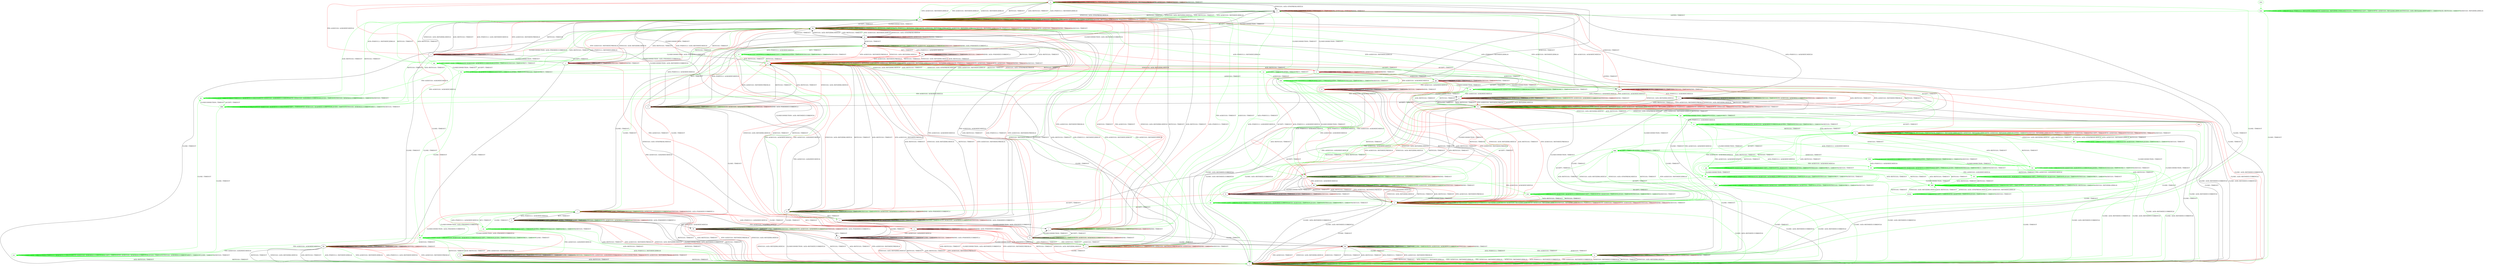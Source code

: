 digraph "" {
	graph ["Incoming time"=1.017348289489746,
		"Outgoing time"=1.2564599514007568,
		Output="{'States': 67, 'Transitions': 925, 'Filename': '../results/tcp_k_pairs/TCP_Windows8_Server-TCP_Linux_Server--1.dot'}",
		Reference="{'States': 39, 'Transitions': 495, 'Filename': '../subjects/tcp/TCP_Windows8_Server.dot'}",
		Solver=yices,
		Updated="{'States': 58, 'Transitions': 685, 'Filename': '../subjects/tcp/TCP_Linux_Server.dot'}",
		"f-measure"=0.4959349593495935,
		precision=0.41496598639455784,
		recall=0.6161616161616161
	];
	a -> a	[key=0,
		label="CLOSECONNECTION / TIMEOUT"];
	a -> a	[key=1,
		label="LISTEN / TIMEOUT"];
	a -> a	[key=2,
		label="RCV / TIMEOUT"];
	a -> a	[key=3,
		color=red,
		label="ACK+PSH(V,V,1) / TIMEOUT"];
	a -> a	[key=4,
		color=red,
		label="SYN+ACK(V,V,0) / RST(NEXT,FRESH,0)"];
	a -> a	[key=5,
		color=red,
		label="FIN+ACK(V,V,0) / TIMEOUT"];
	a -> a	[key=6,
		color=red,
		label="SEND / TIMEOUT"];
	a -> a	[key=7,
		color=red,
		label="ACK(V,V,0) / TIMEOUT"];
	a -> b	[key=0,
		label="SYN(V,V,0) / ACK+SYN(FRESH,NEXT,0)"];
	a -> g	[key=0,
		label="RST(V,V,0) / TIMEOUT"];
	a -> g	[key=1,
		label="ACK+RST(V,V,0) / TIMEOUT"];
	a -> g	[key=2,
		color=green,
		label="ACK+PSH(V,V,1) / RST(NEXT,ZERO,0)"];
	a -> g	[key=3,
		color=green,
		label="SYN+ACK(V,V,0) / RST(NEXT,ZERO,0)"];
	a -> g	[key=4,
		color=green,
		label="FIN+ACK(V,V,0) / RST(NEXT,ZERO,0)"];
	a -> g	[key=5,
		color=green,
		label="ACK(V,V,0) / RST(NEXT,ZERO,0)"];
	a -> l	[key=0,
		label="ACCEPT / TIMEOUT"];
	a -> q	[key=0,
		color=green,
		label="CLOSE / TIMEOUT"];
	a -> ll	[key=0,
		color=red,
		label="CLOSE / TIMEOUT"];
	b -> b	[key=0,
		label="CLOSECONNECTION / TIMEOUT"];
	b -> b	[key=1,
		label="LISTEN / TIMEOUT"];
	b -> b	[key=2,
		label="RCV / TIMEOUT"];
	b -> b	[key=3,
		color=red,
		label="SYN+ACK(V,V,0) / TIMEOUT"];
	b -> b	[key=4,
		color=red,
		label="SEND / TIMEOUT"];
	b -> g	[key=0,
		label="RST(V,V,0) / TIMEOUT"];
	b -> g	[key=1,
		label="SYN(V,V,0) / ACK+RST(ZERO,NEXT,0)"];
	b -> g	[key=2,
		label="ACK+RST(V,V,0) / TIMEOUT"];
	b -> g	[key=3,
		color=green,
		label="SYN+ACK(V,V,0) / RST(NEXT,ZERO,0)"];
	b -> o	[key=0,
		label="ACK+PSH(V,V,1) / ACK(NEXT,NEXT,0)"];
	b -> p	[key=0,
		label="FIN+ACK(V,V,0) / ACK(NEXT,NEXT,0)"];
	b -> q	[key=0,
		label="CLOSE / TIMEOUT"];
	b -> ee	[key=0,
		color=red,
		label="ACK(V,V,0) / TIMEOUT"];
	b -> jj	[key=0,
		label="ACCEPT / TIMEOUT"];
	nn	[color=green];
	b -> nn	[key=0,
		color=green,
		label="ACK(V,V,0) / TIMEOUT"];
	c -> a	[key=0,
		color=red,
		label="FIN+ACK(V,V,0) / ACK(NEXT,NEXT,0)"];
	c -> c	[key=0,
		label="CLOSECONNECTION / TIMEOUT"];
	c -> c	[key=1,
		label="LISTEN / TIMEOUT"];
	c -> c	[key=2,
		label="RCV / TIMEOUT"];
	c -> c	[key=3,
		label="ACK(V,V,0) / TIMEOUT"];
	c -> c	[key=4,
		color=red,
		label="SEND / TIMEOUT"];
	c -> g	[key=0,
		label="RST(V,V,0) / TIMEOUT"];
	c -> g	[key=1,
		label="SYN(V,V,0) / ACK+RST(ZERO,NEXT,0)"];
	c -> g	[key=2,
		label="ACK+RST(V,V,0) / TIMEOUT"];
	c -> g	[key=3,
		color=red,
		label="ACK+PSH(V,V,1) / ACK+RST(NEXT,NEXT,0)"];
	c -> g	[key=4,
		color=red,
		label="SYN+ACK(V,V,0) / RST(NEXT,FRESH,0)"];
	c -> j	[key=0,
		label="ACCEPT / TIMEOUT"];
	c -> hh	[key=0,
		label="CLOSE / TIMEOUT"];
	d -> d	[key=0,
		label="ACK+PSH(V,V,1) / TIMEOUT"];
	d -> d	[key=1,
		label="ACCEPT / TIMEOUT"];
	d -> d	[key=2,
		label="FIN+ACK(V,V,0) / TIMEOUT"];
	d -> d	[key=3,
		label="LISTEN / TIMEOUT"];
	d -> d	[key=4,
		label="RCV / TIMEOUT"];
	d -> d	[key=5,
		label="ACK(V,V,0) / TIMEOUT"];
	d -> d	[key=6,
		color=red,
		label="SEND / TIMEOUT"];
	d -> p	[key=0,
		label="CLOSECONNECTION / TIMEOUT"];
	d -> v	[key=0,
		label="CLOSE / ACK+RST(NEXT,CURRENT,0)"];
	d -> x	[key=0,
		label="RST(V,V,0) / TIMEOUT"];
	d -> x	[key=1,
		label="ACK+RST(V,V,0) / TIMEOUT"];
	d -> x	[key=2,
		color=red,
		label="SYN+ACK(V,V,0) / RST(NEXT,FRESH,0)"];
	d -> x	[key=3,
		color=red,
		label="SYN(V,V,0) / ACK+RST(ZERO,NEXT,0)"];
	e -> e	[key=0,
		label="CLOSECONNECTION / TIMEOUT"];
	e -> e	[key=1,
		label="RST(V,V,0) / TIMEOUT"];
	e -> e	[key=2,
		label="RCV / TIMEOUT"];
	e -> e	[key=3,
		label="ACK+RST(V,V,0) / TIMEOUT"];
	e -> e	[key=4,
		color=green,
		label="ACK+PSH(V,V,1) / RST(ZERO,ZERO,0)"];
	e -> e	[key=5,
		color=green,
		label="SYN+ACK(V,V,0) / RST(ZERO,ZERO,0)"];
	e -> e	[key=6,
		color=green,
		label="FIN+ACK(V,V,0) / RST(ZERO,ZERO,0)"];
	e -> e	[key=7,
		color=green,
		label="LISTEN / TIMEOUT"];
	e -> e	[key=8,
		color=green,
		label="ACK(V,V,0) / RST(ZERO,ZERO,0)"];
	e -> e	[key=9,
		color=red,
		label="ACK+PSH(V,V,1) / TIMEOUT"];
	e -> e	[key=10,
		color=red,
		label="SYN+ACK(V,V,0) / TIMEOUT"];
	e -> e	[key=11,
		color=red,
		label="ACCEPT / TIMEOUT"];
	e -> e	[key=12,
		color=red,
		label="FIN+ACK(V,V,0) / TIMEOUT"];
	e -> e	[key=13,
		color=red,
		label="SYN(V,V,0) / TIMEOUT"];
	e -> e	[key=14,
		color=red,
		label="SEND / TIMEOUT"];
	e -> e	[key=15,
		color=red,
		label="ACK(V,V,0) / TIMEOUT"];
	e -> g	[key=0,
		color=red,
		label="LISTEN / TIMEOUT"];
	e -> v	[key=0,
		label="CLOSE / TIMEOUT"];
	e -> x	[key=0,
		color=green,
		label="ACCEPT / TIMEOUT"];
	fff	[color=green];
	e -> fff	[key=0,
		color=green,
		label="SYN(V,V,0) / ACK+SYN(FRESH,NEXT,0)"];
	f -> f	[key=0,
		label="ACK+PSH(V,V,1) / ACK(NEXT,NEXT,0)"];
	f -> f	[key=1,
		label="ACCEPT / TIMEOUT"];
	f -> f	[key=2,
		label="LISTEN / TIMEOUT"];
	f -> f	[key=3,
		label="CLOSE / TIMEOUT"];
	f -> f	[key=4,
		label="ACK(V,V,0) / TIMEOUT"];
	f -> f	[key=5,
		color=green,
		label="SYN+ACK(V,V,0) / ACK(NEXT,CURRENT,0)"];
	f -> f	[key=6,
		color=green,
		label="SYN(V,V,0) / TIMEOUT"];
	f -> f	[key=7,
		color=red,
		label="SEND / ACK+PSH(NEXT,CURRENT,1)"];
	f -> i	[key=0,
		label="RCV / TIMEOUT"];
	f -> v	[key=0,
		label="CLOSECONNECTION / ACK+RST(NEXT,CURRENT,0)"];
	f -> v	[key=1,
		label="RST(V,V,0) / TIMEOUT"];
	f -> v	[key=2,
		label="ACK+RST(V,V,0) / TIMEOUT"];
	f -> v	[key=3,
		color=red,
		label="SYN+ACK(V,V,0) / RST(NEXT,FRESH,0)"];
	f -> v	[key=4,
		color=red,
		label="SYN(V,V,0) / ACK+RST(ZERO,NEXT,0)"];
	f -> ff	[key=0,
		label="FIN+ACK(V,V,0) / ACK(NEXT,NEXT,0)"];
	g -> b	[key=0,
		label="SYN(V,V,0) / ACK+SYN(FRESH,NEXT,0)"];
	g -> g	[key=0,
		label="CLOSECONNECTION / TIMEOUT"];
	g -> g	[key=1,
		label="RST(V,V,0) / TIMEOUT"];
	g -> g	[key=2,
		label="LISTEN / TIMEOUT"];
	g -> g	[key=3,
		label="RCV / TIMEOUT"];
	g -> g	[key=4,
		label="ACK+RST(V,V,0) / TIMEOUT"];
	g -> g	[key=5,
		color=green,
		label="ACK+PSH(V,V,1) / RST(ZERO,ZERO,0)"];
	g -> g	[key=6,
		color=green,
		label="SYN+ACK(V,V,0) / RST(ZERO,ZERO,0)"];
	g -> g	[key=7,
		color=green,
		label="FIN+ACK(V,V,0) / RST(ZERO,ZERO,0)"];
	g -> g	[key=8,
		color=green,
		label="ACK(V,V,0) / RST(ZERO,ZERO,0)"];
	g -> g	[key=9,
		color=red,
		label="ACK+PSH(V,V,1) / TIMEOUT"];
	g -> g	[key=10,
		color=red,
		label="SYN+ACK(V,V,0) / TIMEOUT"];
	g -> g	[key=11,
		color=red,
		label="FIN+ACK(V,V,0) / TIMEOUT"];
	g -> g	[key=12,
		color=red,
		label="SEND / TIMEOUT"];
	g -> g	[key=13,
		color=red,
		label="ACK(V,V,0) / TIMEOUT"];
	g -> v	[key=0,
		label="CLOSE / TIMEOUT"];
	g -> kk	[key=0,
		label="ACCEPT / TIMEOUT"];
	h -> h	[key=0,
		label="CLOSECONNECTION / TIMEOUT"];
	h -> h	[key=1,
		label="RST(V,V,0) / TIMEOUT"];
	h -> h	[key=2,
		label="LISTEN / TIMEOUT"];
	h -> h	[key=3,
		label="RCV / TIMEOUT"];
	h -> h	[key=4,
		label="ACK+RST(V,V,0) / TIMEOUT"];
	h -> h	[key=5,
		color=green,
		label="ACK+PSH(V,V,1) / RST(ZERO,ZERO,0)"];
	h -> h	[key=6,
		color=green,
		label="SYN+ACK(V,V,0) / RST(ZERO,ZERO,0)"];
	h -> h	[key=7,
		color=green,
		label="FIN+ACK(V,V,0) / RST(ZERO,ZERO,0)"];
	h -> h	[key=8,
		color=green,
		label="ACK(V,V,0) / RST(ZERO,ZERO,0)"];
	h -> h	[key=9,
		color=red,
		label="ACK+PSH(V,V,1) / TIMEOUT"];
	h -> h	[key=10,
		color=red,
		label="SYN+ACK(V,V,0) / TIMEOUT"];
	h -> h	[key=11,
		color=red,
		label="FIN+ACK(V,V,0) / TIMEOUT"];
	h -> h	[key=12,
		color=red,
		label="SYN(V,V,0) / TIMEOUT"];
	h -> h	[key=13,
		color=red,
		label="SEND / TIMEOUT"];
	h -> h	[key=14,
		color=red,
		label="ACK(V,V,0) / TIMEOUT"];
	h -> n	[key=0,
		label="ACCEPT / TIMEOUT"];
	h -> v	[key=0,
		label="CLOSE / TIMEOUT"];
	pp	[color=green];
	h -> pp	[key=0,
		color=green,
		label="SYN(V,V,0) / ACK+SYN(FRESH,NEXT,0)"];
	i -> f	[key=0,
		label="ACK+PSH(V,V,1) / ACK(NEXT,NEXT,0)"];
	i -> i	[key=0,
		label="ACCEPT / TIMEOUT"];
	i -> i	[key=1,
		label="LISTEN / TIMEOUT"];
	i -> i	[key=2,
		label="CLOSE / TIMEOUT"];
	i -> i	[key=3,
		label="ACK(V,V,0) / TIMEOUT"];
	i -> i	[key=4,
		color=green,
		label="SYN+ACK(V,V,0) / ACK(NEXT,CURRENT,0)"];
	i -> i	[key=5,
		color=green,
		label="SYN(V,V,0) / TIMEOUT"];
	i -> i	[key=6,
		color=red,
		label="SEND / ACK+PSH(NEXT,CURRENT,1)"];
	i -> v	[key=0,
		label="RST(V,V,0) / TIMEOUT"];
	i -> v	[key=1,
		label="ACK+RST(V,V,0) / TIMEOUT"];
	i -> v	[key=2,
		color=red,
		label="SYN+ACK(V,V,0) / RST(NEXT,FRESH,0)"];
	i -> v	[key=3,
		color=red,
		label="SYN(V,V,0) / ACK+RST(ZERO,NEXT,0)"];
	i -> y	[key=0,
		color=red,
		label="RCV / TIMEOUT"];
	i -> cc	[key=0,
		label="FIN+ACK(V,V,0) / ACK(NEXT,NEXT,0)"];
	i -> hh	[key=0,
		color=red,
		label="CLOSECONNECTION / ACK+FIN(NEXT,CURRENT,0)"];
	ww	[color=green];
	i -> ww	[key=0,
		color=green,
		label="CLOSECONNECTION / ACK+FIN(NEXT,CURRENT,0)"];
	zz	[color=green];
	i -> zz	[key=0,
		color=green,
		label="RCV / TIMEOUT"];
	j -> c	[key=0,
		label="CLOSECONNECTION / TIMEOUT"];
	j -> j	[key=0,
		label="ACCEPT / TIMEOUT"];
	j -> j	[key=1,
		label="LISTEN / TIMEOUT"];
	j -> j	[key=2,
		label="RCV / TIMEOUT"];
	j -> j	[key=3,
		label="ACK(V,V,0) / TIMEOUT"];
	j -> j	[key=4,
		color=red,
		label="SEND / TIMEOUT"];
	j -> l	[key=0,
		color=red,
		label="FIN+ACK(V,V,0) / ACK(NEXT,NEXT,0)"];
	j -> hh	[key=0,
		label="CLOSE / TIMEOUT"];
	j -> kk	[key=0,
		label="RST(V,V,0) / TIMEOUT"];
	j -> kk	[key=1,
		label="SYN(V,V,0) / ACK+RST(ZERO,NEXT,0)"];
	j -> kk	[key=2,
		label="ACK+RST(V,V,0) / TIMEOUT"];
	j -> kk	[key=3,
		color=red,
		label="ACK+PSH(V,V,1) / ACK+RST(NEXT,NEXT,0)"];
	j -> kk	[key=4,
		color=red,
		label="SYN+ACK(V,V,0) / RST(NEXT,FRESH,0)"];
	k -> h	[key=0,
		label="RST(V,V,0) / TIMEOUT"];
	k -> h	[key=1,
		label="ACK+RST(V,V,0) / TIMEOUT"];
	k -> h	[key=2,
		color=red,
		label="SYN+ACK(V,V,0) / RST(NEXT,FRESH,0)"];
	k -> h	[key=3,
		color=red,
		label="SYN(V,V,0) / ACK+RST(ZERO,NEXT,0)"];
	k -> k	[key=0,
		label="CLOSECONNECTION / TIMEOUT"];
	k -> k	[key=1,
		label="ACK+PSH(V,V,1) / TIMEOUT"];
	k -> k	[key=2,
		label="FIN+ACK(V,V,0) / TIMEOUT"];
	k -> k	[key=3,
		label="LISTEN / TIMEOUT"];
	k -> k	[key=4,
		label="RCV / TIMEOUT"];
	k -> k	[key=5,
		label="ACK(V,V,0) / TIMEOUT"];
	k -> k	[key=6,
		color=red,
		label="SEND / TIMEOUT"];
	k -> m	[key=0,
		color=red,
		label="ACCEPT / TIMEOUT"];
	k -> v	[key=0,
		label="CLOSE / ACK+RST(NEXT,CURRENT,0)"];
	l -> a	[key=0,
		label="CLOSECONNECTION / TIMEOUT"];
	l -> l	[key=0,
		label="ACCEPT / TIMEOUT"];
	l -> l	[key=1,
		label="LISTEN / TIMEOUT"];
	l -> l	[key=2,
		label="RCV / TIMEOUT"];
	l -> l	[key=3,
		color=red,
		label="ACK+PSH(V,V,1) / TIMEOUT"];
	l -> l	[key=4,
		color=red,
		label="SYN+ACK(V,V,0) / RST(NEXT,FRESH,0)"];
	l -> l	[key=5,
		color=red,
		label="FIN+ACK(V,V,0) / TIMEOUT"];
	l -> l	[key=6,
		color=red,
		label="SEND / TIMEOUT"];
	l -> l	[key=7,
		color=red,
		label="ACK(V,V,0) / TIMEOUT"];
	l -> q	[key=0,
		color=green,
		label="CLOSE / TIMEOUT"];
	l -> jj	[key=0,
		label="SYN(V,V,0) / ACK+SYN(FRESH,NEXT,0)"];
	l -> kk	[key=0,
		label="RST(V,V,0) / TIMEOUT"];
	l -> kk	[key=1,
		label="ACK+RST(V,V,0) / TIMEOUT"];
	l -> kk	[key=2,
		color=green,
		label="ACK+PSH(V,V,1) / RST(NEXT,ZERO,0)"];
	l -> kk	[key=3,
		color=green,
		label="SYN+ACK(V,V,0) / RST(NEXT,ZERO,0)"];
	l -> kk	[key=4,
		color=green,
		label="FIN+ACK(V,V,0) / RST(NEXT,ZERO,0)"];
	l -> kk	[key=5,
		color=green,
		label="ACK(V,V,0) / RST(NEXT,ZERO,0)"];
	l -> ll	[key=0,
		color=red,
		label="CLOSE / TIMEOUT"];
	m -> g	[key=0,
		label="CLOSECONNECTION / ACK+RST(NEXT,CURRENT,0)"];
	m -> m	[key=0,
		label="ACK+PSH(V,V,1) / TIMEOUT"];
	m -> m	[key=1,
		label="ACCEPT / TIMEOUT"];
	m -> m	[key=2,
		label="FIN+ACK(V,V,0) / TIMEOUT"];
	m -> m	[key=3,
		label="LISTEN / TIMEOUT"];
	m -> m	[key=4,
		label="ACK(V,V,0) / TIMEOUT"];
	m -> m	[key=5,
		color=green,
		label="SYN+ACK(V,V,0) / ACK(NEXT,CURRENT,0)"];
	m -> m	[key=6,
		color=green,
		label="SYN(V,V,0) / TIMEOUT"];
	m -> m	[key=7,
		color=red,
		label="SEND / ACK+PSH(NEXT,CURRENT,1)"];
	m -> n	[key=0,
		label="RST(V,V,0) / TIMEOUT"];
	m -> n	[key=1,
		label="ACK+RST(V,V,0) / TIMEOUT"];
	m -> n	[key=2,
		color=red,
		label="SYN+ACK(V,V,0) / RST(NEXT,FRESH,0)"];
	m -> n	[key=3,
		color=red,
		label="SYN(V,V,0) / ACK+RST(ZERO,NEXT,0)"];
	m -> s	[key=0,
		label="RCV / TIMEOUT"];
	m -> ff	[key=0,
		label="CLOSE / TIMEOUT"];
	n -> g	[key=0,
		label="CLOSECONNECTION / TIMEOUT"];
	n -> n	[key=0,
		label="RST(V,V,0) / TIMEOUT"];
	n -> n	[key=1,
		label="ACCEPT / TIMEOUT"];
	n -> n	[key=2,
		label="LISTEN / TIMEOUT"];
	n -> n	[key=3,
		label="RCV / TIMEOUT"];
	n -> n	[key=4,
		label="ACK+RST(V,V,0) / TIMEOUT"];
	n -> n	[key=5,
		color=green,
		label="ACK+PSH(V,V,1) / RST(ZERO,ZERO,0)"];
	n -> n	[key=6,
		color=green,
		label="SYN+ACK(V,V,0) / RST(ZERO,ZERO,0)"];
	n -> n	[key=7,
		color=green,
		label="FIN+ACK(V,V,0) / RST(ZERO,ZERO,0)"];
	n -> n	[key=8,
		color=green,
		label="ACK(V,V,0) / RST(ZERO,ZERO,0)"];
	n -> n	[key=9,
		color=red,
		label="ACK+PSH(V,V,1) / TIMEOUT"];
	n -> n	[key=10,
		color=red,
		label="SYN+ACK(V,V,0) / TIMEOUT"];
	n -> n	[key=11,
		color=red,
		label="FIN+ACK(V,V,0) / TIMEOUT"];
	n -> n	[key=12,
		color=red,
		label="SEND / TIMEOUT"];
	n -> n	[key=13,
		color=red,
		label="ACK(V,V,0) / TIMEOUT"];
	n -> v	[key=0,
		label="CLOSE / TIMEOUT"];
	n -> z	[key=0,
		color=red,
		label="SYN(V,V,0) / ACK+SYN(FRESH,NEXT,0)"];
	ss	[color=green];
	n -> ss	[key=0,
		color=green,
		label="SYN(V,V,0) / ACK+SYN(FRESH,NEXT,0)"];
	o -> h	[key=0,
		label="RST(V,V,0) / TIMEOUT"];
	o -> h	[key=1,
		label="ACK+RST(V,V,0) / TIMEOUT"];
	o -> h	[key=2,
		color=red,
		label="SYN+ACK(V,V,0) / RST(NEXT,FRESH,0)"];
	o -> h	[key=3,
		color=red,
		label="SYN(V,V,0) / ACK+RST(ZERO,NEXT,0)"];
	o -> k	[key=0,
		color=red,
		label="FIN+ACK(V,V,0) / ACK(NEXT,NEXT,0)"];
	o -> o	[key=0,
		label="CLOSECONNECTION / TIMEOUT"];
	o -> o	[key=1,
		label="ACK+PSH(V,V,1) / ACK(NEXT,NEXT,0)"];
	o -> o	[key=2,
		label="LISTEN / TIMEOUT"];
	o -> o	[key=3,
		label="RCV / TIMEOUT"];
	o -> o	[key=4,
		label="ACK(V,V,0) / TIMEOUT"];
	o -> o	[key=5,
		color=green,
		label="SYN+ACK(V,V,0) / ACK(NEXT,CURRENT,0)"];
	o -> o	[key=6,
		color=green,
		label="SYN(V,V,0) / TIMEOUT"];
	o -> o	[key=7,
		color=red,
		label="SEND / TIMEOUT"];
	o -> v	[key=0,
		label="CLOSE / ACK+RST(NEXT,CURRENT,0)"];
	o -> ii	[key=0,
		label="ACCEPT / TIMEOUT"];
	oo	[color=green];
	o -> oo	[key=0,
		color=green,
		label="FIN+ACK(V,V,0) / ACK(NEXT,NEXT,0)"];
	p -> h	[key=0,
		label="RST(V,V,0) / TIMEOUT"];
	p -> h	[key=1,
		label="ACK+RST(V,V,0) / TIMEOUT"];
	p -> h	[key=2,
		color=red,
		label="SYN+ACK(V,V,0) / RST(NEXT,FRESH,0)"];
	p -> h	[key=3,
		color=red,
		label="SYN(V,V,0) / ACK+RST(ZERO,NEXT,0)"];
	p -> p	[key=0,
		label="CLOSECONNECTION / TIMEOUT"];
	p -> p	[key=1,
		label="ACK+PSH(V,V,1) / TIMEOUT"];
	p -> p	[key=2,
		label="FIN+ACK(V,V,0) / TIMEOUT"];
	p -> p	[key=3,
		label="LISTEN / TIMEOUT"];
	p -> p	[key=4,
		label="RCV / TIMEOUT"];
	p -> p	[key=5,
		label="ACK(V,V,0) / TIMEOUT"];
	p -> p	[key=6,
		color=green,
		label="SYN+ACK(V,V,0) / ACK(NEXT,CURRENT,0)"];
	p -> p	[key=7,
		color=green,
		label="SYN(V,V,0) / TIMEOUT"];
	p -> p	[key=8,
		color=red,
		label="SEND / TIMEOUT"];
	p -> s	[key=0,
		label="ACCEPT / TIMEOUT"];
	p -> v	[key=0,
		label="CLOSE / ACK+RST(NEXT,CURRENT,0)"];
	q -> q	[key=0,
		label="CLOSECONNECTION / TIMEOUT"];
	q -> q	[key=1,
		label="ACCEPT / TIMEOUT"];
	q -> q	[key=2,
		label="LISTEN / TIMEOUT"];
	q -> q	[key=3,
		label="RCV / TIMEOUT"];
	q -> q	[key=4,
		label="CLOSE / TIMEOUT"];
	q -> q	[key=5,
		color=red,
		label="SYN+ACK(V,V,0) / TIMEOUT"];
	q -> q	[key=6,
		color=red,
		label="SEND / TIMEOUT"];
	q -> v	[key=0,
		label="RST(V,V,0) / TIMEOUT"];
	q -> v	[key=1,
		label="SYN(V,V,0) / ACK+RST(ZERO,NEXT,0)"];
	q -> v	[key=2,
		label="ACK+RST(V,V,0) / TIMEOUT"];
	q -> v	[key=3,
		color=green,
		label="ACK+PSH(V,V,1) / RST(NEXT,ZERO,0)"];
	q -> v	[key=4,
		color=green,
		label="SYN+ACK(V,V,0) / RST(NEXT,ZERO,0)"];
	q -> v	[key=5,
		color=green,
		label="FIN+ACK(V,V,0) / RST(NEXT,ZERO,0)"];
	q -> v	[key=6,
		color=green,
		label="ACK(V,V,0) / RST(NEXT,ZERO,0)"];
	q -> v	[key=7,
		color=red,
		label="ACK+PSH(V,V,1) / RST(NEXT,CURRENT,0)"];
	q -> v	[key=8,
		color=red,
		label="FIN+ACK(V,V,0) / RST(NEXT,CURRENT,0)"];
	q -> v	[key=9,
		color=red,
		label="ACK(V,V,0) / RST(NEXT,CURRENT,0)"];
	r -> a	[key=0,
		color=green,
		label="ACK+PSH(V,V,1) / TIMEOUT"];
	r -> a	[key=1,
		color=green,
		label="FIN+ACK(V,V,0) / TIMEOUT"];
	r -> a	[key=2,
		color=green,
		label="ACK(V,V,0) / TIMEOUT"];
	r -> g	[key=0,
		label="RST(V,V,0) / TIMEOUT"];
	r -> g	[key=1,
		label="ACK+RST(V,V,0) / TIMEOUT"];
	r -> g	[key=2,
		color=red,
		label="ACK+PSH(V,V,1) / TIMEOUT"];
	r -> g	[key=3,
		color=red,
		label="SYN+ACK(V,V,0) / RST(NEXT,FRESH,0)"];
	r -> g	[key=4,
		color=red,
		label="FIN+ACK(V,V,0) / TIMEOUT"];
	r -> g	[key=5,
		color=red,
		label="SYN(V,V,0) / ACK+RST(ZERO,NEXT,0)"];
	r -> g	[key=6,
		color=red,
		label="ACK(V,V,0) / TIMEOUT"];
	r -> r	[key=0,
		label="CLOSECONNECTION / TIMEOUT"];
	r -> r	[key=1,
		label="LISTEN / TIMEOUT"];
	r -> r	[key=2,
		label="RCV / TIMEOUT"];
	r -> r	[key=3,
		color=green,
		label="SYN+ACK(V,V,0) / ACK(NEXT,CURRENT,0)"];
	r -> r	[key=4,
		color=green,
		label="SYN(V,V,0) / TIMEOUT"];
	r -> r	[key=5,
		color=red,
		label="SEND / TIMEOUT"];
	r -> w	[key=0,
		label="ACCEPT / TIMEOUT"];
	r -> bb	[key=0,
		label="CLOSE / TIMEOUT"];
	s -> n	[key=0,
		label="RST(V,V,0) / TIMEOUT"];
	s -> n	[key=1,
		label="ACK+RST(V,V,0) / TIMEOUT"];
	s -> n	[key=2,
		color=red,
		label="SYN+ACK(V,V,0) / RST(NEXT,FRESH,0)"];
	s -> n	[key=3,
		color=red,
		label="SYN(V,V,0) / ACK+RST(ZERO,NEXT,0)"];
	s -> r	[key=0,
		label="CLOSECONNECTION / ACK+FIN(NEXT,CURRENT,0)"];
	s -> s	[key=0,
		label="ACK+PSH(V,V,1) / TIMEOUT"];
	s -> s	[key=1,
		label="ACCEPT / TIMEOUT"];
	s -> s	[key=2,
		label="FIN+ACK(V,V,0) / TIMEOUT"];
	s -> s	[key=3,
		label="LISTEN / TIMEOUT"];
	s -> s	[key=4,
		label="RCV / TIMEOUT"];
	s -> s	[key=5,
		label="ACK(V,V,0) / TIMEOUT"];
	s -> s	[key=6,
		color=green,
		label="SYN+ACK(V,V,0) / ACK(NEXT,CURRENT,0)"];
	s -> s	[key=7,
		color=green,
		label="SYN(V,V,0) / TIMEOUT"];
	s -> s	[key=8,
		color=red,
		label="SEND / ACK+PSH(NEXT,CURRENT,1)"];
	s -> cc	[key=0,
		label="CLOSE / TIMEOUT"];
	t -> c	[key=0,
		color=red,
		label="CLOSECONNECTION / ACK+FIN(NEXT,CURRENT,0)"];
	t -> i	[key=0,
		label="CLOSE / TIMEOUT"];
	t -> n	[key=0,
		label="RST(V,V,0) / TIMEOUT"];
	t -> n	[key=1,
		label="ACK+RST(V,V,0) / TIMEOUT"];
	t -> n	[key=2,
		color=red,
		label="SYN+ACK(V,V,0) / RST(NEXT,FRESH,0)"];
	t -> n	[key=3,
		color=red,
		label="SYN(V,V,0) / ACK+RST(ZERO,NEXT,0)"];
	t -> s	[key=0,
		label="FIN+ACK(V,V,0) / ACK(NEXT,NEXT,0)"];
	t -> t	[key=0,
		label="ACCEPT / TIMEOUT"];
	t -> t	[key=1,
		label="LISTEN / TIMEOUT"];
	t -> t	[key=2,
		label="ACK(V,V,0) / TIMEOUT"];
	t -> t	[key=3,
		color=green,
		label="SYN+ACK(V,V,0) / ACK(NEXT,CURRENT,0)"];
	t -> t	[key=4,
		color=green,
		label="SYN(V,V,0) / TIMEOUT"];
	t -> t	[key=5,
		color=red,
		label="SEND / ACK+PSH(NEXT,CURRENT,1)"];
	t -> aa	[key=0,
		color=red,
		label="RCV / TIMEOUT"];
	t -> ii	[key=0,
		label="ACK+PSH(V,V,1) / ACK(NEXT,NEXT,0)"];
	qq	[color=green];
	t -> qq	[key=0,
		color=green,
		label="CLOSECONNECTION / ACK+FIN(NEXT,CURRENT,0)"];
	rr	[color=green];
	t -> rr	[key=0,
		color=green,
		label="RCV / TIMEOUT"];
	u -> o	[key=0,
		label="CLOSECONNECTION / TIMEOUT"];
	u -> u	[key=0,
		label="ACK+PSH(V,V,1) / ACK(NEXT,NEXT,0)"];
	u -> u	[key=1,
		label="ACCEPT / TIMEOUT"];
	u -> u	[key=2,
		label="LISTEN / TIMEOUT"];
	u -> u	[key=3,
		label="RCV / TIMEOUT"];
	u -> u	[key=4,
		label="ACK(V,V,0) / TIMEOUT"];
	u -> u	[key=5,
		color=green,
		label="SYN+ACK(V,V,0) / ACK(NEXT,CURRENT,0)"];
	u -> u	[key=6,
		color=green,
		label="SYN(V,V,0) / TIMEOUT"];
	u -> u	[key=7,
		color=red,
		label="SEND / TIMEOUT"];
	u -> v	[key=0,
		label="CLOSE / ACK+RST(NEXT,CURRENT,0)"];
	u -> x	[key=0,
		label="RST(V,V,0) / TIMEOUT"];
	u -> x	[key=1,
		label="ACK+RST(V,V,0) / TIMEOUT"];
	u -> x	[key=2,
		color=red,
		label="SYN+ACK(V,V,0) / RST(NEXT,FRESH,0)"];
	u -> x	[key=3,
		color=red,
		label="SYN(V,V,0) / ACK+RST(ZERO,NEXT,0)"];
	u -> dd	[key=0,
		color=red,
		label="FIN+ACK(V,V,0) / ACK(NEXT,NEXT,0)"];
	eee	[color=green];
	u -> eee	[key=0,
		color=green,
		label="FIN+ACK(V,V,0) / ACK(NEXT,NEXT,0)"];
	v -> v	[key=0,
		label="CLOSECONNECTION / TIMEOUT"];
	v -> v	[key=1,
		label="RST(V,V,0) / TIMEOUT"];
	v -> v	[key=2,
		label="ACCEPT / TIMEOUT"];
	v -> v	[key=3,
		label="LISTEN / TIMEOUT"];
	v -> v	[key=4,
		label="RCV / TIMEOUT"];
	v -> v	[key=5,
		label="ACK+RST(V,V,0) / TIMEOUT"];
	v -> v	[key=6,
		label="CLOSE / TIMEOUT"];
	v -> v	[key=7,
		color=green,
		label="ACK+PSH(V,V,1) / RST(ZERO,ZERO,0)"];
	v -> v	[key=8,
		color=green,
		label="SYN+ACK(V,V,0) / RST(ZERO,ZERO,0)"];
	v -> v	[key=9,
		color=green,
		label="FIN+ACK(V,V,0) / RST(ZERO,ZERO,0)"];
	v -> v	[key=10,
		color=green,
		label="SYN(V,V,0) / ACK+RST(ZERO,NEXT,0)"];
	v -> v	[key=11,
		color=green,
		label="ACK(V,V,0) / RST(ZERO,ZERO,0)"];
	v -> v	[key=12,
		color=red,
		label="ACK+PSH(V,V,1) / TIMEOUT"];
	v -> v	[key=13,
		color=red,
		label="SYN+ACK(V,V,0) / TIMEOUT"];
	v -> v	[key=14,
		color=red,
		label="FIN+ACK(V,V,0) / TIMEOUT"];
	v -> v	[key=15,
		color=red,
		label="SYN(V,V,0) / TIMEOUT"];
	v -> v	[key=16,
		color=red,
		label="SEND / TIMEOUT"];
	v -> v	[key=17,
		color=red,
		label="ACK(V,V,0) / TIMEOUT"];
	w -> l	[key=0,
		color=green,
		label="ACK+PSH(V,V,1) / TIMEOUT"];
	w -> l	[key=1,
		color=green,
		label="FIN+ACK(V,V,0) / TIMEOUT"];
	w -> l	[key=2,
		color=green,
		label="ACK(V,V,0) / TIMEOUT"];
	w -> r	[key=0,
		label="CLOSECONNECTION / TIMEOUT"];
	w -> w	[key=0,
		label="ACCEPT / TIMEOUT"];
	w -> w	[key=1,
		label="LISTEN / TIMEOUT"];
	w -> w	[key=2,
		label="RCV / TIMEOUT"];
	w -> w	[key=3,
		color=green,
		label="SYN+ACK(V,V,0) / ACK(NEXT,CURRENT,0)"];
	w -> w	[key=4,
		color=green,
		label="SYN(V,V,0) / TIMEOUT"];
	w -> w	[key=5,
		color=red,
		label="SEND / TIMEOUT"];
	w -> bb	[key=0,
		label="CLOSE / TIMEOUT"];
	w -> kk	[key=0,
		label="RST(V,V,0) / TIMEOUT"];
	w -> kk	[key=1,
		label="ACK+RST(V,V,0) / TIMEOUT"];
	w -> kk	[key=2,
		color=red,
		label="ACK+PSH(V,V,1) / TIMEOUT"];
	w -> kk	[key=3,
		color=red,
		label="SYN+ACK(V,V,0) / RST(NEXT,FRESH,0)"];
	w -> kk	[key=4,
		color=red,
		label="FIN+ACK(V,V,0) / TIMEOUT"];
	w -> kk	[key=5,
		color=red,
		label="SYN(V,V,0) / ACK+RST(ZERO,NEXT,0)"];
	w -> kk	[key=6,
		color=red,
		label="ACK(V,V,0) / TIMEOUT"];
	x -> h	[key=0,
		label="CLOSECONNECTION / TIMEOUT"];
	x -> v	[key=0,
		label="CLOSE / TIMEOUT"];
	x -> x	[key=0,
		label="RST(V,V,0) / TIMEOUT"];
	x -> x	[key=1,
		label="ACCEPT / TIMEOUT"];
	x -> x	[key=2,
		label="LISTEN / TIMEOUT"];
	x -> x	[key=3,
		label="RCV / TIMEOUT"];
	x -> x	[key=4,
		label="ACK+RST(V,V,0) / TIMEOUT"];
	x -> x	[key=5,
		color=green,
		label="ACK+PSH(V,V,1) / RST(ZERO,ZERO,0)"];
	x -> x	[key=6,
		color=green,
		label="SYN+ACK(V,V,0) / RST(ZERO,ZERO,0)"];
	x -> x	[key=7,
		color=green,
		label="FIN+ACK(V,V,0) / RST(ZERO,ZERO,0)"];
	x -> x	[key=8,
		color=green,
		label="ACK(V,V,0) / RST(ZERO,ZERO,0)"];
	x -> x	[key=9,
		color=red,
		label="ACK+PSH(V,V,1) / TIMEOUT"];
	x -> x	[key=10,
		color=red,
		label="SYN+ACK(V,V,0) / TIMEOUT"];
	x -> x	[key=11,
		color=red,
		label="FIN+ACK(V,V,0) / TIMEOUT"];
	x -> x	[key=12,
		color=red,
		label="SYN(V,V,0) / TIMEOUT"];
	x -> x	[key=13,
		color=red,
		label="SEND / TIMEOUT"];
	x -> x	[key=14,
		color=red,
		label="ACK(V,V,0) / TIMEOUT"];
	ggg	[color=green];
	x -> ggg	[key=0,
		color=green,
		label="SYN(V,V,0) / ACK+SYN(FRESH,NEXT,0)"];
	y -> i	[key=0,
		color=red,
		label="ACK+PSH(V,V,1) / ACK(NEXT,NEXT,0)"];
	y -> i	[key=1,
		color=red,
		label="CLOSE / TIMEOUT"];
	y -> v	[key=0,
		color=red,
		label="CLOSECONNECTION / ACK+RST(NEXT,CURRENT,0)"];
	y -> v	[key=1,
		color=red,
		label="SYN+ACK(V,V,0) / RST(NEXT,FRESH,0)"];
	y -> v	[key=2,
		color=red,
		label="RST(V,V,0) / TIMEOUT"];
	y -> v	[key=3,
		color=red,
		label="SYN(V,V,0) / ACK+RST(ZERO,NEXT,0)"];
	y -> v	[key=4,
		color=red,
		label="ACK+RST(V,V,0) / TIMEOUT"];
	y -> y	[key=0,
		label="ACCEPT / TIMEOUT"];
	y -> y	[key=1,
		label="LISTEN / TIMEOUT"];
	y -> y	[key=2,
		label="RCV / TIMEOUT"];
	y -> y	[key=3,
		label="ACK(V,V,0) / TIMEOUT"];
	y -> y	[key=4,
		color=red,
		label="SEND / ACK+PSH(NEXT,CURRENT,1)"];
	y -> cc	[key=0,
		color=red,
		label="FIN+ACK(V,V,0) / ACK(NEXT,NEXT,0)"];
	z -> b	[key=0,
		label="CLOSECONNECTION / TIMEOUT"];
	z -> d	[key=0,
		color=red,
		label="FIN+ACK(V,V,0) / ACK(NEXT,NEXT,0)"];
	z -> n	[key=0,
		color=red,
		label="RST(V,V,0) / TIMEOUT"];
	z -> n	[key=1,
		color=red,
		label="SYN(V,V,0) / ACK+RST(ZERO,NEXT,0)"];
	z -> n	[key=2,
		color=red,
		label="ACK+RST(V,V,0) / TIMEOUT"];
	z -> q	[key=0,
		label="CLOSE / TIMEOUT"];
	z -> u	[key=0,
		color=red,
		label="ACK+PSH(V,V,1) / ACK(NEXT,NEXT,0)"];
	z -> z	[key=0,
		label="ACCEPT / TIMEOUT"];
	z -> z	[key=1,
		label="LISTEN / TIMEOUT"];
	z -> z	[key=2,
		label="RCV / TIMEOUT"];
	z -> z	[key=3,
		color=red,
		label="SYN+ACK(V,V,0) / TIMEOUT"];
	z -> z	[key=4,
		color=red,
		label="SEND / TIMEOUT"];
	z -> gg	[key=0,
		color=red,
		label="ACK(V,V,0) / TIMEOUT"];
	aa -> g	[key=0,
		color=red,
		label="CLOSECONNECTION / ACK+RST(NEXT,CURRENT,0)"];
	aa -> i	[key=0,
		color=red,
		label="CLOSE / TIMEOUT"];
	aa -> n	[key=0,
		color=red,
		label="SYN+ACK(V,V,0) / RST(NEXT,FRESH,0)"];
	aa -> n	[key=1,
		color=red,
		label="RST(V,V,0) / TIMEOUT"];
	aa -> n	[key=2,
		color=red,
		label="SYN(V,V,0) / ACK+RST(ZERO,NEXT,0)"];
	aa -> n	[key=3,
		color=red,
		label="ACK+RST(V,V,0) / TIMEOUT"];
	aa -> s	[key=0,
		color=red,
		label="FIN+ACK(V,V,0) / ACK(NEXT,NEXT,0)"];
	aa -> t	[key=0,
		color=red,
		label="ACK+PSH(V,V,1) / ACK(NEXT,NEXT,0)"];
	aa -> aa	[key=0,
		label="ACCEPT / TIMEOUT"];
	aa -> aa	[key=1,
		label="LISTEN / TIMEOUT"];
	aa -> aa	[key=2,
		label="RCV / TIMEOUT"];
	aa -> aa	[key=3,
		label="ACK(V,V,0) / TIMEOUT"];
	aa -> aa	[key=4,
		color=red,
		label="SEND / ACK+PSH(NEXT,CURRENT,1)"];
	bb -> q	[key=0,
		color=green,
		label="ACK+PSH(V,V,1) / TIMEOUT"];
	bb -> q	[key=1,
		color=green,
		label="FIN+ACK(V,V,0) / TIMEOUT"];
	bb -> q	[key=2,
		color=green,
		label="ACK(V,V,0) / TIMEOUT"];
	bb -> v	[key=0,
		label="RST(V,V,0) / TIMEOUT"];
	bb -> v	[key=1,
		label="ACK+RST(V,V,0) / TIMEOUT"];
	bb -> v	[key=2,
		color=red,
		label="ACK+PSH(V,V,1) / TIMEOUT"];
	bb -> v	[key=3,
		color=red,
		label="SYN+ACK(V,V,0) / RST(NEXT,FRESH,0)"];
	bb -> v	[key=4,
		color=red,
		label="FIN+ACK(V,V,0) / TIMEOUT"];
	bb -> v	[key=5,
		color=red,
		label="SYN(V,V,0) / ACK+RST(ZERO,NEXT,0)"];
	bb -> v	[key=6,
		color=red,
		label="ACK(V,V,0) / TIMEOUT"];
	bb -> bb	[key=0,
		label="CLOSECONNECTION / TIMEOUT"];
	bb -> bb	[key=1,
		label="ACCEPT / TIMEOUT"];
	bb -> bb	[key=2,
		label="LISTEN / TIMEOUT"];
	bb -> bb	[key=3,
		label="RCV / TIMEOUT"];
	bb -> bb	[key=4,
		label="CLOSE / TIMEOUT"];
	bb -> bb	[key=5,
		color=green,
		label="SYN+ACK(V,V,0) / ACK(NEXT,CURRENT,0)"];
	bb -> bb	[key=6,
		color=green,
		label="SYN(V,V,0) / TIMEOUT"];
	bb -> bb	[key=7,
		color=red,
		label="SEND / TIMEOUT"];
	cc -> v	[key=0,
		label="RST(V,V,0) / TIMEOUT"];
	cc -> v	[key=1,
		label="ACK+RST(V,V,0) / TIMEOUT"];
	cc -> v	[key=2,
		color=red,
		label="SYN+ACK(V,V,0) / RST(NEXT,FRESH,0)"];
	cc -> v	[key=3,
		color=red,
		label="SYN(V,V,0) / ACK+RST(ZERO,NEXT,0)"];
	cc -> bb	[key=0,
		label="CLOSECONNECTION / ACK+FIN(NEXT,CURRENT,0)"];
	cc -> cc	[key=0,
		label="ACK+PSH(V,V,1) / TIMEOUT"];
	cc -> cc	[key=1,
		label="ACCEPT / TIMEOUT"];
	cc -> cc	[key=2,
		label="FIN+ACK(V,V,0) / TIMEOUT"];
	cc -> cc	[key=3,
		label="LISTEN / TIMEOUT"];
	cc -> cc	[key=4,
		label="RCV / TIMEOUT"];
	cc -> cc	[key=5,
		label="CLOSE / TIMEOUT"];
	cc -> cc	[key=6,
		label="ACK(V,V,0) / TIMEOUT"];
	cc -> cc	[key=7,
		color=red,
		label="SEND / ACK+PSH(NEXT,CURRENT,1)"];
	dd -> k	[key=0,
		label="CLOSECONNECTION / TIMEOUT"];
	dd -> v	[key=0,
		label="CLOSE / ACK+RST(NEXT,CURRENT,0)"];
	dd -> x	[key=0,
		label="RST(V,V,0) / TIMEOUT"];
	dd -> x	[key=1,
		label="ACK+RST(V,V,0) / TIMEOUT"];
	dd -> x	[key=2,
		color=red,
		label="SYN+ACK(V,V,0) / RST(NEXT,FRESH,0)"];
	dd -> x	[key=3,
		color=red,
		label="SYN(V,V,0) / ACK+RST(ZERO,NEXT,0)"];
	dd -> dd	[key=0,
		label="ACK+PSH(V,V,1) / TIMEOUT"];
	dd -> dd	[key=1,
		label="ACCEPT / TIMEOUT"];
	dd -> dd	[key=2,
		label="FIN+ACK(V,V,0) / TIMEOUT"];
	dd -> dd	[key=3,
		label="LISTEN / TIMEOUT"];
	dd -> dd	[key=4,
		label="RCV / TIMEOUT"];
	dd -> dd	[key=5,
		label="ACK(V,V,0) / TIMEOUT"];
	dd -> dd	[key=6,
		color=green,
		label="SYN+ACK(V,V,0) / ACK(NEXT,CURRENT,0)"];
	dd -> dd	[key=7,
		color=green,
		label="SYN(V,V,0) / TIMEOUT"];
	dd -> dd	[key=8,
		color=red,
		label="SEND / TIMEOUT"];
	ee -> g	[key=0,
		color=green,
		label="ACK+PSH(V,V,1) / RST(NEXT,ZERO,0)"];
	ee -> g	[key=1,
		color=green,
		label="SYN+ACK(V,V,0) / RST(NEXT,ZERO,0)"];
	ee -> h	[key=0,
		color=red,
		label="SYN+ACK(V,V,0) / RST(NEXT,FRESH,0)"];
	ee -> h	[key=1,
		color=red,
		label="RST(V,V,0) / TIMEOUT"];
	ee -> h	[key=2,
		color=red,
		label="SYN(V,V,0) / ACK+RST(ZERO,NEXT,0)"];
	ee -> h	[key=3,
		color=red,
		label="ACK+RST(V,V,0) / TIMEOUT"];
	ee -> o	[key=0,
		color=red,
		label="ACK+PSH(V,V,1) / ACK(NEXT,NEXT,0)"];
	ee -> p	[key=0,
		color=red,
		label="FIN+ACK(V,V,0) / ACK(NEXT,NEXT,0)"];
	ee -> t	[key=0,
		color=red,
		label="ACCEPT / TIMEOUT"];
	ee -> v	[key=0,
		color=red,
		label="CLOSE / ACK+RST(NEXT,CURRENT,0)"];
	ee -> ee	[key=0,
		label="CLOSECONNECTION / TIMEOUT"];
	ee -> ee	[key=1,
		label="LISTEN / TIMEOUT"];
	ee -> ee	[key=2,
		label="RCV / TIMEOUT"];
	ee -> ee	[key=3,
		label="ACK(V,V,0) / TIMEOUT"];
	ee -> ee	[key=4,
		color=red,
		label="SEND / TIMEOUT"];
	yy	[color=green];
	ee -> yy	[key=0,
		color=green,
		label="FIN+ACK(V,V,0) / ACK(NEXT,NEXT,0)"];
	ff -> v	[key=0,
		label="CLOSECONNECTION / ACK+RST(NEXT,CURRENT,0)"];
	ff -> v	[key=1,
		label="RST(V,V,0) / TIMEOUT"];
	ff -> v	[key=2,
		label="ACK+RST(V,V,0) / TIMEOUT"];
	ff -> v	[key=3,
		color=red,
		label="SYN+ACK(V,V,0) / RST(NEXT,FRESH,0)"];
	ff -> v	[key=4,
		color=red,
		label="SYN(V,V,0) / ACK+RST(ZERO,NEXT,0)"];
	ff -> cc	[key=0,
		label="RCV / TIMEOUT"];
	ff -> ff	[key=0,
		label="ACK+PSH(V,V,1) / TIMEOUT"];
	ff -> ff	[key=1,
		label="ACCEPT / TIMEOUT"];
	ff -> ff	[key=2,
		label="FIN+ACK(V,V,0) / TIMEOUT"];
	ff -> ff	[key=3,
		label="LISTEN / TIMEOUT"];
	ff -> ff	[key=4,
		label="CLOSE / TIMEOUT"];
	ff -> ff	[key=5,
		label="ACK(V,V,0) / TIMEOUT"];
	ff -> ff	[key=6,
		color=green,
		label="SYN+ACK(V,V,0) / ACK(NEXT,CURRENT,0)"];
	ff -> ff	[key=7,
		color=green,
		label="SYN(V,V,0) / TIMEOUT"];
	ff -> ff	[key=8,
		color=red,
		label="SEND / ACK+PSH(NEXT,CURRENT,1)"];
	gg -> d	[key=0,
		color=red,
		label="FIN+ACK(V,V,0) / ACK(NEXT,NEXT,0)"];
	gg -> u	[key=0,
		color=red,
		label="ACK+PSH(V,V,1) / ACK(NEXT,NEXT,0)"];
	gg -> v	[key=0,
		color=red,
		label="CLOSE / ACK+RST(NEXT,CURRENT,0)"];
	gg -> x	[key=0,
		color=red,
		label="SYN+ACK(V,V,0) / RST(NEXT,FRESH,0)"];
	gg -> x	[key=1,
		color=red,
		label="RST(V,V,0) / TIMEOUT"];
	gg -> x	[key=2,
		color=red,
		label="SYN(V,V,0) / ACK+RST(ZERO,NEXT,0)"];
	gg -> x	[key=3,
		color=red,
		label="ACK+RST(V,V,0) / TIMEOUT"];
	gg -> ee	[key=0,
		label="CLOSECONNECTION / TIMEOUT"];
	gg -> gg	[key=0,
		label="ACCEPT / TIMEOUT"];
	gg -> gg	[key=1,
		label="LISTEN / TIMEOUT"];
	gg -> gg	[key=2,
		label="RCV / TIMEOUT"];
	gg -> gg	[key=3,
		label="ACK(V,V,0) / TIMEOUT"];
	gg -> gg	[key=4,
		color=red,
		label="SEND / TIMEOUT"];
	gg -> kk	[key=0,
		color=green,
		label="ACK+PSH(V,V,1) / RST(NEXT,ZERO,0)"];
	gg -> kk	[key=1,
		color=green,
		label="SYN+ACK(V,V,0) / RST(NEXT,ZERO,0)"];
	ddd	[color=green];
	gg -> ddd	[key=0,
		color=green,
		label="FIN+ACK(V,V,0) / ACK(NEXT,NEXT,0)"];
	hh -> v	[key=0,
		label="RST(V,V,0) / TIMEOUT"];
	hh -> v	[key=1,
		label="SYN(V,V,0) / ACK+RST(ZERO,NEXT,0)"];
	hh -> v	[key=2,
		label="ACK+RST(V,V,0) / TIMEOUT"];
	hh -> v	[key=3,
		color=green,
		label="ACK+PSH(V,V,1) / RST(NEXT,ZERO,0)"];
	hh -> v	[key=4,
		color=green,
		label="SYN+ACK(V,V,0) / RST(NEXT,ZERO,0)"];
	hh -> v	[key=5,
		color=red,
		label="ACK+PSH(V,V,1) / ACK+RST(NEXT,NEXT,0)"];
	hh -> v	[key=6,
		color=red,
		label="SYN+ACK(V,V,0) / RST(NEXT,FRESH,0)"];
	hh -> hh	[key=0,
		label="CLOSECONNECTION / TIMEOUT"];
	hh -> hh	[key=1,
		label="ACCEPT / TIMEOUT"];
	hh -> hh	[key=2,
		label="LISTEN / TIMEOUT"];
	hh -> hh	[key=3,
		label="RCV / TIMEOUT"];
	hh -> hh	[key=4,
		label="CLOSE / TIMEOUT"];
	hh -> hh	[key=5,
		label="ACK(V,V,0) / TIMEOUT"];
	hh -> hh	[key=6,
		color=red,
		label="SEND / TIMEOUT"];
	hh -> ll	[key=0,
		color=red,
		label="FIN+ACK(V,V,0) / ACK(NEXT,NEXT,0)"];
	ccc	[color=green];
	hh -> ccc	[key=0,
		color=green,
		label="FIN+ACK(V,V,0) / ACK(NEXT,NEXT,0)"];
	ii -> f	[key=0,
		label="CLOSE / TIMEOUT"];
	ii -> g	[key=0,
		label="CLOSECONNECTION / ACK+RST(NEXT,CURRENT,0)"];
	ii -> m	[key=0,
		label="FIN+ACK(V,V,0) / ACK(NEXT,NEXT,0)"];
	ii -> n	[key=0,
		label="RST(V,V,0) / TIMEOUT"];
	ii -> n	[key=1,
		label="ACK+RST(V,V,0) / TIMEOUT"];
	ii -> n	[key=2,
		color=red,
		label="SYN+ACK(V,V,0) / RST(NEXT,FRESH,0)"];
	ii -> n	[key=3,
		color=red,
		label="SYN(V,V,0) / ACK+RST(ZERO,NEXT,0)"];
	ii -> t	[key=0,
		label="RCV / TIMEOUT"];
	ii -> ii	[key=0,
		label="ACK+PSH(V,V,1) / ACK(NEXT,NEXT,0)"];
	ii -> ii	[key=1,
		label="ACCEPT / TIMEOUT"];
	ii -> ii	[key=2,
		label="LISTEN / TIMEOUT"];
	ii -> ii	[key=3,
		label="ACK(V,V,0) / TIMEOUT"];
	ii -> ii	[key=4,
		color=green,
		label="SYN+ACK(V,V,0) / ACK(NEXT,CURRENT,0)"];
	ii -> ii	[key=5,
		color=green,
		label="SYN(V,V,0) / TIMEOUT"];
	ii -> ii	[key=6,
		color=red,
		label="SEND / ACK+PSH(NEXT,CURRENT,1)"];
	jj -> b	[key=0,
		label="CLOSECONNECTION / TIMEOUT"];
	jj -> q	[key=0,
		label="CLOSE / TIMEOUT"];
	jj -> s	[key=0,
		label="FIN+ACK(V,V,0) / ACK(NEXT,NEXT,0)"];
	jj -> t	[key=0,
		label="ACK(V,V,0) / TIMEOUT"];
	jj -> ii	[key=0,
		label="ACK+PSH(V,V,1) / ACK(NEXT,NEXT,0)"];
	jj -> jj	[key=0,
		label="ACCEPT / TIMEOUT"];
	jj -> jj	[key=1,
		label="LISTEN / TIMEOUT"];
	jj -> jj	[key=2,
		label="RCV / TIMEOUT"];
	jj -> jj	[key=3,
		color=red,
		label="SYN+ACK(V,V,0) / TIMEOUT"];
	jj -> jj	[key=4,
		color=red,
		label="SEND / TIMEOUT"];
	jj -> kk	[key=0,
		label="RST(V,V,0) / TIMEOUT"];
	jj -> kk	[key=1,
		label="SYN(V,V,0) / ACK+RST(ZERO,NEXT,0)"];
	jj -> kk	[key=2,
		label="ACK+RST(V,V,0) / TIMEOUT"];
	jj -> kk	[key=3,
		color=green,
		label="SYN+ACK(V,V,0) / RST(NEXT,ZERO,0)"];
	kk -> g	[key=0,
		label="CLOSECONNECTION / TIMEOUT"];
	kk -> v	[key=0,
		label="CLOSE / TIMEOUT"];
	kk -> jj	[key=0,
		label="SYN(V,V,0) / ACK+SYN(FRESH,NEXT,0)"];
	kk -> kk	[key=0,
		label="RST(V,V,0) / TIMEOUT"];
	kk -> kk	[key=1,
		label="ACCEPT / TIMEOUT"];
	kk -> kk	[key=2,
		label="LISTEN / TIMEOUT"];
	kk -> kk	[key=3,
		label="RCV / TIMEOUT"];
	kk -> kk	[key=4,
		label="ACK+RST(V,V,0) / TIMEOUT"];
	kk -> kk	[key=5,
		color=green,
		label="ACK+PSH(V,V,1) / RST(ZERO,ZERO,0)"];
	kk -> kk	[key=6,
		color=green,
		label="SYN+ACK(V,V,0) / RST(ZERO,ZERO,0)"];
	kk -> kk	[key=7,
		color=green,
		label="FIN+ACK(V,V,0) / RST(ZERO,ZERO,0)"];
	kk -> kk	[key=8,
		color=green,
		label="ACK(V,V,0) / RST(ZERO,ZERO,0)"];
	kk -> kk	[key=9,
		color=red,
		label="ACK+PSH(V,V,1) / TIMEOUT"];
	kk -> kk	[key=10,
		color=red,
		label="SYN+ACK(V,V,0) / TIMEOUT"];
	kk -> kk	[key=11,
		color=red,
		label="FIN+ACK(V,V,0) / TIMEOUT"];
	kk -> kk	[key=12,
		color=red,
		label="SEND / TIMEOUT"];
	kk -> kk	[key=13,
		color=red,
		label="ACK(V,V,0) / TIMEOUT"];
	ll -> v	[key=0,
		label="RST(V,V,0) / TIMEOUT"];
	ll -> v	[key=1,
		label="ACK+RST(V,V,0) / TIMEOUT"];
	ll -> ll	[key=0,
		label="ACK+PSH(V,V,1) / TIMEOUT"];
	ll -> ll	[key=1,
		label="ACCEPT / TIMEOUT"];
	ll -> ll	[key=2,
		label="FIN+ACK(V,V,0) / TIMEOUT"];
	ll -> ll	[key=3,
		label="LISTEN / TIMEOUT"];
	ll -> ll	[key=4,
		label="SYN(V,V,0) / TIMEOUT"];
	ll -> ll	[key=5,
		label="RCV / TIMEOUT"];
	ll -> ll	[key=6,
		label="CLOSE / TIMEOUT"];
	ll -> ll	[key=7,
		label="ACK(V,V,0) / TIMEOUT"];
	ll -> ll	[key=8,
		color=green,
		label="SYN+ACK(V,V,0) / ACK(NEXT,CURRENT,0)"];
	ll -> ll	[key=9,
		color=red,
		label="CLOSECONNECTION / TIMEOUT"];
	ll -> ll	[key=10,
		color=red,
		label="SYN+ACK(V,V,0) / RST(NEXT,FRESH,0)"];
	ll -> ll	[key=11,
		color=red,
		label="SEND / TIMEOUT"];
	mm	[color=green];
	mm -> g	[key=0,
		color=green,
		label="LISTEN / TIMEOUT"];
	mm -> v	[key=0,
		color=green,
		label="CLOSE / TIMEOUT"];
	mm -> mm	[key=0,
		color=green,
		label="CLOSECONNECTION / TIMEOUT"];
	mm -> mm	[key=1,
		color=green,
		label="ACK+PSH(V,V,1) / RST(ZERO,ZERO,0)"];
	mm -> mm	[key=2,
		color=green,
		label="SYN+ACK(V,V,0) / RST(ZERO,ZERO,0)"];
	mm -> mm	[key=3,
		color=green,
		label="RST(V,V,0) / TIMEOUT"];
	mm -> mm	[key=4,
		color=green,
		label="ACCEPT / TIMEOUT"];
	mm -> mm	[key=5,
		color=green,
		label="FIN+ACK(V,V,0) / RST(ZERO,ZERO,0)"];
	mm -> mm	[key=6,
		color=green,
		label="SYN(V,V,0) / ACK+RST(ZERO,NEXT,0)"];
	mm -> mm	[key=7,
		color=green,
		label="RCV / TIMEOUT"];
	mm -> mm	[key=8,
		color=green,
		label="ACK+RST(V,V,0) / TIMEOUT"];
	mm -> mm	[key=9,
		color=green,
		label="ACK(V,V,0) / RST(ZERO,ZERO,0)"];
	nn -> h	[key=0,
		color=green,
		label="RST(V,V,0) / TIMEOUT"];
	nn -> h	[key=1,
		color=green,
		label="ACK+RST(V,V,0) / TIMEOUT"];
	nn -> o	[key=0,
		color=green,
		label="ACK+PSH(V,V,1) / ACK(NEXT,NEXT,0)"];
	nn -> p	[key=0,
		color=green,
		label="FIN+ACK(V,V,0) / ACK(NEXT,NEXT,0)"];
	nn -> t	[key=0,
		color=green,
		label="ACCEPT / TIMEOUT"];
	nn -> v	[key=0,
		color=green,
		label="CLOSE / ACK+RST(NEXT,CURRENT,0)"];
	nn -> nn	[key=0,
		color=green,
		label="CLOSECONNECTION / TIMEOUT"];
	nn -> nn	[key=1,
		color=green,
		label="SYN+ACK(V,V,0) / ACK(NEXT,CURRENT,0)"];
	nn -> nn	[key=2,
		color=green,
		label="LISTEN / TIMEOUT"];
	nn -> nn	[key=3,
		color=green,
		label="SYN(V,V,0) / TIMEOUT"];
	nn -> nn	[key=4,
		color=green,
		label="RCV / TIMEOUT"];
	nn -> nn	[key=5,
		color=green,
		label="ACK(V,V,0) / TIMEOUT"];
	oo -> h	[key=0,
		color=green,
		label="RST(V,V,0) / TIMEOUT"];
	oo -> h	[key=1,
		color=green,
		label="ACK+RST(V,V,0) / TIMEOUT"];
	oo -> m	[key=0,
		color=green,
		label="ACCEPT / TIMEOUT"];
	oo -> v	[key=0,
		color=green,
		label="CLOSE / ACK+RST(NEXT,CURRENT,0)"];
	oo -> oo	[key=0,
		color=green,
		label="CLOSECONNECTION / TIMEOUT"];
	oo -> oo	[key=1,
		color=green,
		label="ACK+PSH(V,V,1) / TIMEOUT"];
	oo -> oo	[key=2,
		color=green,
		label="SYN+ACK(V,V,0) / ACK(NEXT,CURRENT,0)"];
	oo -> oo	[key=3,
		color=green,
		label="FIN+ACK(V,V,0) / TIMEOUT"];
	oo -> oo	[key=4,
		color=green,
		label="LISTEN / TIMEOUT"];
	oo -> oo	[key=5,
		color=green,
		label="SYN(V,V,0) / TIMEOUT"];
	oo -> oo	[key=6,
		color=green,
		label="RCV / TIMEOUT"];
	oo -> oo	[key=7,
		color=green,
		label="ACK(V,V,0) / TIMEOUT"];
	pp -> h	[key=0,
		color=green,
		label="SYN+ACK(V,V,0) / RST(NEXT,ZERO,0)"];
	pp -> h	[key=1,
		color=green,
		label="RST(V,V,0) / TIMEOUT"];
	pp -> h	[key=2,
		color=green,
		label="SYN(V,V,0) / ACK+RST(ZERO,NEXT,0)"];
	pp -> h	[key=3,
		color=green,
		label="ACK+RST(V,V,0) / TIMEOUT"];
	pp -> q	[key=0,
		color=green,
		label="CLOSE / TIMEOUT"];
	pp -> pp	[key=0,
		color=green,
		label="CLOSECONNECTION / TIMEOUT"];
	pp -> pp	[key=1,
		color=green,
		label="LISTEN / TIMEOUT"];
	pp -> pp	[key=2,
		color=green,
		label="RCV / TIMEOUT"];
	pp -> ss	[key=0,
		color=green,
		label="ACCEPT / TIMEOUT"];
	tt	[color=green];
	pp -> tt	[key=0,
		color=green,
		label="FIN+ACK(V,V,0) / ACK(NEXT,NEXT,0)"];
	uu	[color=green];
	pp -> uu	[key=0,
		color=green,
		label="ACK(V,V,0) / TIMEOUT"];
	vv	[color=green];
	pp -> vv	[key=0,
		color=green,
		label="ACK+PSH(V,V,1) / ACK(NEXT,NEXT,0)"];
	qq -> g	[key=0,
		color=green,
		label="ACK+PSH(V,V,1) / RST(NEXT,ZERO,0)"];
	qq -> g	[key=1,
		color=green,
		label="RST(V,V,0) / TIMEOUT"];
	qq -> g	[key=2,
		color=green,
		label="ACK+RST(V,V,0) / TIMEOUT"];
	qq -> ee	[key=0,
		color=green,
		label="ACK(V,V,0) / TIMEOUT"];
	qq -> qq	[key=0,
		color=green,
		label="CLOSECONNECTION / TIMEOUT"];
	qq -> qq	[key=1,
		color=green,
		label="SYN+ACK(V,V,0) / ACK(NEXT,CURRENT,0)"];
	qq -> qq	[key=2,
		color=green,
		label="LISTEN / TIMEOUT"];
	qq -> qq	[key=3,
		color=green,
		label="SYN(V,V,0) / TIMEOUT"];
	qq -> qq	[key=4,
		color=green,
		label="RCV / TIMEOUT"];
	qq -> ww	[key=0,
		color=green,
		label="CLOSE / TIMEOUT"];
	xx	[color=green];
	qq -> xx	[key=0,
		color=green,
		label="ACCEPT / TIMEOUT"];
	qq -> yy	[key=0,
		color=green,
		label="FIN+ACK(V,V,0) / ACK(NEXT,NEXT,0)"];
	rr -> i	[key=0,
		color=green,
		label="CLOSE / TIMEOUT"];
	rr -> n	[key=0,
		color=green,
		label="RST(V,V,0) / TIMEOUT"];
	rr -> n	[key=1,
		color=green,
		label="ACK+RST(V,V,0) / TIMEOUT"];
	rr -> s	[key=0,
		color=green,
		label="FIN+ACK(V,V,0) / ACK(NEXT,NEXT,0)"];
	rr -> t	[key=0,
		color=green,
		label="ACK+PSH(V,V,1) / ACK(NEXT,NEXT,0)"];
	rr -> qq	[key=0,
		color=green,
		label="CLOSECONNECTION / ACK+FIN(NEXT,CURRENT,0)"];
	rr -> rr	[key=0,
		color=green,
		label="SYN+ACK(V,V,0) / ACK(NEXT,CURRENT,0)"];
	rr -> rr	[key=1,
		color=green,
		label="ACCEPT / TIMEOUT"];
	rr -> rr	[key=2,
		color=green,
		label="LISTEN / TIMEOUT"];
	rr -> rr	[key=3,
		color=green,
		label="SYN(V,V,0) / TIMEOUT"];
	rr -> rr	[key=4,
		color=green,
		label="RCV / TIMEOUT"];
	rr -> rr	[key=5,
		color=green,
		label="ACK(V,V,0) / TIMEOUT"];
	ss -> b	[key=0,
		color=green,
		label="CLOSECONNECTION / TIMEOUT"];
	ss -> n	[key=0,
		color=green,
		label="SYN+ACK(V,V,0) / RST(NEXT,ZERO,0)"];
	ss -> n	[key=1,
		color=green,
		label="RST(V,V,0) / TIMEOUT"];
	ss -> n	[key=2,
		color=green,
		label="SYN(V,V,0) / ACK+RST(ZERO,NEXT,0)"];
	ss -> n	[key=3,
		color=green,
		label="ACK+RST(V,V,0) / TIMEOUT"];
	ss -> q	[key=0,
		color=green,
		label="CLOSE / TIMEOUT"];
	ss -> u	[key=0,
		color=green,
		label="ACK+PSH(V,V,1) / ACK(NEXT,NEXT,0)"];
	ss -> dd	[key=0,
		color=green,
		label="FIN+ACK(V,V,0) / ACK(NEXT,NEXT,0)"];
	ss -> ss	[key=0,
		color=green,
		label="ACCEPT / TIMEOUT"];
	ss -> ss	[key=1,
		color=green,
		label="LISTEN / TIMEOUT"];
	ss -> ss	[key=2,
		color=green,
		label="RCV / TIMEOUT"];
	aaa	[color=green];
	ss -> aaa	[key=0,
		color=green,
		label="ACK(V,V,0) / TIMEOUT"];
	tt -> e	[key=0,
		color=green,
		label="RST(V,V,0) / TIMEOUT"];
	tt -> e	[key=1,
		color=green,
		label="ACK+RST(V,V,0) / TIMEOUT"];
	tt -> v	[key=0,
		color=green,
		label="CLOSE / ACK+RST(NEXT,CURRENT,0)"];
	tt -> dd	[key=0,
		color=green,
		label="ACCEPT / TIMEOUT"];
	tt -> tt	[key=0,
		color=green,
		label="CLOSECONNECTION / TIMEOUT"];
	tt -> tt	[key=1,
		color=green,
		label="ACK+PSH(V,V,1) / TIMEOUT"];
	tt -> tt	[key=2,
		color=green,
		label="SYN+ACK(V,V,0) / ACK(NEXT,CURRENT,0)"];
	tt -> tt	[key=3,
		color=green,
		label="FIN+ACK(V,V,0) / TIMEOUT"];
	tt -> tt	[key=4,
		color=green,
		label="LISTEN / TIMEOUT"];
	tt -> tt	[key=5,
		color=green,
		label="SYN(V,V,0) / TIMEOUT"];
	tt -> tt	[key=6,
		color=green,
		label="RCV / TIMEOUT"];
	tt -> tt	[key=7,
		color=green,
		label="ACK(V,V,0) / TIMEOUT"];
	uu -> e	[key=0,
		color=green,
		label="RST(V,V,0) / TIMEOUT"];
	uu -> e	[key=1,
		color=green,
		label="ACK+RST(V,V,0) / TIMEOUT"];
	uu -> v	[key=0,
		color=green,
		label="CLOSE / ACK+RST(NEXT,CURRENT,0)"];
	uu -> tt	[key=0,
		color=green,
		label="FIN+ACK(V,V,0) / ACK(NEXT,NEXT,0)"];
	uu -> uu	[key=0,
		color=green,
		label="CLOSECONNECTION / TIMEOUT"];
	uu -> uu	[key=1,
		color=green,
		label="SYN+ACK(V,V,0) / ACK(NEXT,CURRENT,0)"];
	uu -> uu	[key=2,
		color=green,
		label="LISTEN / TIMEOUT"];
	uu -> uu	[key=3,
		color=green,
		label="SYN(V,V,0) / TIMEOUT"];
	uu -> uu	[key=4,
		color=green,
		label="RCV / TIMEOUT"];
	uu -> uu	[key=5,
		color=green,
		label="ACK(V,V,0) / TIMEOUT"];
	uu -> vv	[key=0,
		color=green,
		label="ACK+PSH(V,V,1) / ACK(NEXT,NEXT,0)"];
	uu -> aaa	[key=0,
		color=green,
		label="ACCEPT / TIMEOUT"];
	vv -> e	[key=0,
		color=green,
		label="RST(V,V,0) / TIMEOUT"];
	vv -> e	[key=1,
		color=green,
		label="ACK+RST(V,V,0) / TIMEOUT"];
	vv -> u	[key=0,
		color=green,
		label="ACCEPT / TIMEOUT"];
	vv -> v	[key=0,
		color=green,
		label="CLOSE / ACK+RST(NEXT,CURRENT,0)"];
	vv -> vv	[key=0,
		color=green,
		label="CLOSECONNECTION / TIMEOUT"];
	vv -> vv	[key=1,
		color=green,
		label="ACK+PSH(V,V,1) / ACK(NEXT,NEXT,0)"];
	vv -> vv	[key=2,
		color=green,
		label="SYN+ACK(V,V,0) / ACK(NEXT,CURRENT,0)"];
	vv -> vv	[key=3,
		color=green,
		label="LISTEN / TIMEOUT"];
	vv -> vv	[key=4,
		color=green,
		label="SYN(V,V,0) / TIMEOUT"];
	vv -> vv	[key=5,
		color=green,
		label="RCV / TIMEOUT"];
	vv -> vv	[key=6,
		color=green,
		label="ACK(V,V,0) / TIMEOUT"];
	bbb	[color=green];
	vv -> bbb	[key=0,
		color=green,
		label="FIN+ACK(V,V,0) / ACK(NEXT,NEXT,0)"];
	ww -> v	[key=0,
		color=green,
		label="ACK+PSH(V,V,1) / RST(NEXT,ZERO,0)"];
	ww -> v	[key=1,
		color=green,
		label="RST(V,V,0) / TIMEOUT"];
	ww -> v	[key=2,
		color=green,
		label="ACK+RST(V,V,0) / TIMEOUT"];
	ww -> hh	[key=0,
		color=green,
		label="ACK(V,V,0) / TIMEOUT"];
	ww -> ww	[key=0,
		color=green,
		label="CLOSECONNECTION / TIMEOUT"];
	ww -> ww	[key=1,
		color=green,
		label="SYN+ACK(V,V,0) / ACK(NEXT,CURRENT,0)"];
	ww -> ww	[key=2,
		color=green,
		label="ACCEPT / TIMEOUT"];
	ww -> ww	[key=3,
		color=green,
		label="LISTEN / TIMEOUT"];
	ww -> ww	[key=4,
		color=green,
		label="SYN(V,V,0) / TIMEOUT"];
	ww -> ww	[key=5,
		color=green,
		label="RCV / TIMEOUT"];
	ww -> ww	[key=6,
		color=green,
		label="CLOSE / TIMEOUT"];
	ww -> ccc	[key=0,
		color=green,
		label="FIN+ACK(V,V,0) / ACK(NEXT,NEXT,0)"];
	xx -> gg	[key=0,
		color=green,
		label="ACK(V,V,0) / TIMEOUT"];
	xx -> kk	[key=0,
		color=green,
		label="ACK+PSH(V,V,1) / RST(NEXT,ZERO,0)"];
	xx -> kk	[key=1,
		color=green,
		label="RST(V,V,0) / TIMEOUT"];
	xx -> kk	[key=2,
		color=green,
		label="ACK+RST(V,V,0) / TIMEOUT"];
	xx -> qq	[key=0,
		color=green,
		label="CLOSECONNECTION / TIMEOUT"];
	xx -> ww	[key=0,
		color=green,
		label="CLOSE / TIMEOUT"];
	xx -> xx	[key=0,
		color=green,
		label="SYN+ACK(V,V,0) / ACK(NEXT,CURRENT,0)"];
	xx -> xx	[key=1,
		color=green,
		label="ACCEPT / TIMEOUT"];
	xx -> xx	[key=2,
		color=green,
		label="LISTEN / TIMEOUT"];
	xx -> xx	[key=3,
		color=green,
		label="SYN(V,V,0) / TIMEOUT"];
	xx -> xx	[key=4,
		color=green,
		label="RCV / TIMEOUT"];
	xx -> ddd	[key=0,
		color=green,
		label="FIN+ACK(V,V,0) / ACK(NEXT,NEXT,0)"];
	yy -> g	[key=0,
		color=green,
		label="RST(V,V,0) / TIMEOUT"];
	yy -> g	[key=1,
		color=green,
		label="ACK+RST(V,V,0) / TIMEOUT"];
	yy -> yy	[key=0,
		color=green,
		label="CLOSECONNECTION / TIMEOUT"];
	yy -> yy	[key=1,
		color=green,
		label="ACK+PSH(V,V,1) / ACK(NEXT,CURRENT,0)"];
	yy -> yy	[key=2,
		color=green,
		label="SYN+ACK(V,V,0) / ACK(NEXT,CURRENT,0)"];
	yy -> yy	[key=3,
		color=green,
		label="FIN+ACK(V,V,0) / ACK(NEXT,CURRENT,0)"];
	yy -> yy	[key=4,
		color=green,
		label="LISTEN / TIMEOUT"];
	yy -> yy	[key=5,
		color=green,
		label="SYN(V,V,0) / ACK(NEXT,CURRENT,0)"];
	yy -> yy	[key=6,
		color=green,
		label="RCV / TIMEOUT"];
	yy -> yy	[key=7,
		color=green,
		label="ACK(V,V,0) / TIMEOUT"];
	yy -> ccc	[key=0,
		color=green,
		label="CLOSE / TIMEOUT"];
	yy -> ddd	[key=0,
		color=green,
		label="ACCEPT / TIMEOUT"];
	zz -> i	[key=0,
		color=green,
		label="ACK+PSH(V,V,1) / ACK(NEXT,NEXT,0)"];
	zz -> i	[key=1,
		color=green,
		label="CLOSE / TIMEOUT"];
	zz -> v	[key=0,
		color=green,
		label="RST(V,V,0) / TIMEOUT"];
	zz -> v	[key=1,
		color=green,
		label="ACK+RST(V,V,0) / TIMEOUT"];
	zz -> ll	[key=0,
		color=green,
		label="FIN+ACK(V,V,0) / ACK(NEXT,NEXT,0)"];
	zz -> ww	[key=0,
		color=green,
		label="CLOSECONNECTION / ACK+FIN(NEXT,CURRENT,0)"];
	zz -> zz	[key=0,
		color=green,
		label="SYN+ACK(V,V,0) / ACK(NEXT,CURRENT,0)"];
	zz -> zz	[key=1,
		color=green,
		label="ACCEPT / TIMEOUT"];
	zz -> zz	[key=2,
		color=green,
		label="LISTEN / TIMEOUT"];
	zz -> zz	[key=3,
		color=green,
		label="SYN(V,V,0) / TIMEOUT"];
	zz -> zz	[key=4,
		color=green,
		label="RCV / TIMEOUT"];
	zz -> zz	[key=5,
		color=green,
		label="ACK(V,V,0) / TIMEOUT"];
	aaa -> u	[key=0,
		color=green,
		label="ACK+PSH(V,V,1) / ACK(NEXT,NEXT,0)"];
	aaa -> v	[key=0,
		color=green,
		label="CLOSE / ACK+RST(NEXT,CURRENT,0)"];
	aaa -> x	[key=0,
		color=green,
		label="RST(V,V,0) / TIMEOUT"];
	aaa -> x	[key=1,
		color=green,
		label="ACK+RST(V,V,0) / TIMEOUT"];
	aaa -> dd	[key=0,
		color=green,
		label="FIN+ACK(V,V,0) / ACK(NEXT,NEXT,0)"];
	aaa -> nn	[key=0,
		color=green,
		label="CLOSECONNECTION / TIMEOUT"];
	aaa -> aaa	[key=0,
		color=green,
		label="SYN+ACK(V,V,0) / ACK(NEXT,CURRENT,0)"];
	aaa -> aaa	[key=1,
		color=green,
		label="ACCEPT / TIMEOUT"];
	aaa -> aaa	[key=2,
		color=green,
		label="LISTEN / TIMEOUT"];
	aaa -> aaa	[key=3,
		color=green,
		label="SYN(V,V,0) / TIMEOUT"];
	aaa -> aaa	[key=4,
		color=green,
		label="RCV / TIMEOUT"];
	aaa -> aaa	[key=5,
		color=green,
		label="ACK(V,V,0) / TIMEOUT"];
	bbb -> e	[key=0,
		color=green,
		label="RST(V,V,0) / TIMEOUT"];
	bbb -> e	[key=1,
		color=green,
		label="ACK+RST(V,V,0) / TIMEOUT"];
	bbb -> v	[key=0,
		color=green,
		label="CLOSE / ACK+RST(NEXT,CURRENT,0)"];
	bbb -> bbb	[key=0,
		color=green,
		label="CLOSECONNECTION / TIMEOUT"];
	bbb -> bbb	[key=1,
		color=green,
		label="ACK+PSH(V,V,1) / TIMEOUT"];
	bbb -> bbb	[key=2,
		color=green,
		label="SYN+ACK(V,V,0) / ACK(NEXT,CURRENT,0)"];
	bbb -> bbb	[key=3,
		color=green,
		label="FIN+ACK(V,V,0) / TIMEOUT"];
	bbb -> bbb	[key=4,
		color=green,
		label="LISTEN / TIMEOUT"];
	bbb -> bbb	[key=5,
		color=green,
		label="SYN(V,V,0) / TIMEOUT"];
	bbb -> bbb	[key=6,
		color=green,
		label="RCV / TIMEOUT"];
	bbb -> bbb	[key=7,
		color=green,
		label="ACK(V,V,0) / TIMEOUT"];
	bbb -> eee	[key=0,
		color=green,
		label="ACCEPT / TIMEOUT"];
	ccc -> v	[key=0,
		color=green,
		label="RST(V,V,0) / TIMEOUT"];
	ccc -> v	[key=1,
		color=green,
		label="ACK+RST(V,V,0) / TIMEOUT"];
	ccc -> ccc	[key=0,
		color=green,
		label="CLOSECONNECTION / TIMEOUT"];
	ccc -> ccc	[key=1,
		color=green,
		label="ACK+PSH(V,V,1) / ACK(NEXT,CURRENT,0)"];
	ccc -> ccc	[key=2,
		color=green,
		label="SYN+ACK(V,V,0) / ACK(NEXT,CURRENT,0)"];
	ccc -> ccc	[key=3,
		color=green,
		label="ACCEPT / TIMEOUT"];
	ccc -> ccc	[key=4,
		color=green,
		label="FIN+ACK(V,V,0) / ACK(NEXT,CURRENT,0)"];
	ccc -> ccc	[key=5,
		color=green,
		label="LISTEN / TIMEOUT"];
	ccc -> ccc	[key=6,
		color=green,
		label="SYN(V,V,0) / ACK(NEXT,CURRENT,0)"];
	ccc -> ccc	[key=7,
		color=green,
		label="RCV / TIMEOUT"];
	ccc -> ccc	[key=8,
		color=green,
		label="CLOSE / TIMEOUT"];
	ccc -> ccc	[key=9,
		color=green,
		label="ACK(V,V,0) / TIMEOUT"];
	ddd -> kk	[key=0,
		color=green,
		label="RST(V,V,0) / TIMEOUT"];
	ddd -> kk	[key=1,
		color=green,
		label="ACK+RST(V,V,0) / TIMEOUT"];
	ddd -> yy	[key=0,
		color=green,
		label="CLOSECONNECTION / TIMEOUT"];
	ddd -> ccc	[key=0,
		color=green,
		label="CLOSE / TIMEOUT"];
	ddd -> ddd	[key=0,
		color=green,
		label="ACK+PSH(V,V,1) / ACK(NEXT,CURRENT,0)"];
	ddd -> ddd	[key=1,
		color=green,
		label="SYN+ACK(V,V,0) / ACK(NEXT,CURRENT,0)"];
	ddd -> ddd	[key=2,
		color=green,
		label="ACCEPT / TIMEOUT"];
	ddd -> ddd	[key=3,
		color=green,
		label="FIN+ACK(V,V,0) / ACK(NEXT,CURRENT,0)"];
	ddd -> ddd	[key=4,
		color=green,
		label="LISTEN / TIMEOUT"];
	ddd -> ddd	[key=5,
		color=green,
		label="SYN(V,V,0) / ACK(NEXT,CURRENT,0)"];
	ddd -> ddd	[key=6,
		color=green,
		label="RCV / TIMEOUT"];
	ddd -> ddd	[key=7,
		color=green,
		label="ACK(V,V,0) / TIMEOUT"];
	eee -> v	[key=0,
		color=green,
		label="CLOSE / ACK+RST(NEXT,CURRENT,0)"];
	eee -> x	[key=0,
		color=green,
		label="RST(V,V,0) / TIMEOUT"];
	eee -> x	[key=1,
		color=green,
		label="ACK+RST(V,V,0) / TIMEOUT"];
	eee -> oo	[key=0,
		color=green,
		label="CLOSECONNECTION / TIMEOUT"];
	eee -> eee	[key=0,
		color=green,
		label="ACK+PSH(V,V,1) / TIMEOUT"];
	eee -> eee	[key=1,
		color=green,
		label="SYN+ACK(V,V,0) / ACK(NEXT,CURRENT,0)"];
	eee -> eee	[key=2,
		color=green,
		label="ACCEPT / TIMEOUT"];
	eee -> eee	[key=3,
		color=green,
		label="FIN+ACK(V,V,0) / TIMEOUT"];
	eee -> eee	[key=4,
		color=green,
		label="LISTEN / TIMEOUT"];
	eee -> eee	[key=5,
		color=green,
		label="SYN(V,V,0) / TIMEOUT"];
	eee -> eee	[key=6,
		color=green,
		label="RCV / TIMEOUT"];
	eee -> eee	[key=7,
		color=green,
		label="ACK(V,V,0) / TIMEOUT"];
	fff -> e	[key=0,
		color=green,
		label="SYN+ACK(V,V,0) / RST(NEXT,ZERO,0)"];
	fff -> e	[key=1,
		color=green,
		label="RST(V,V,0) / TIMEOUT"];
	fff -> e	[key=2,
		color=green,
		label="SYN(V,V,0) / ACK+RST(ZERO,NEXT,0)"];
	fff -> e	[key=3,
		color=green,
		label="ACK+RST(V,V,0) / TIMEOUT"];
	fff -> q	[key=0,
		color=green,
		label="CLOSE / TIMEOUT"];
	fff -> fff	[key=0,
		color=green,
		label="CLOSECONNECTION / TIMEOUT"];
	fff -> fff	[key=1,
		color=green,
		label="ACK+PSH(V,V,1) / TIMEOUT"];
	fff -> fff	[key=2,
		color=green,
		label="FIN+ACK(V,V,0) / TIMEOUT"];
	fff -> fff	[key=3,
		color=green,
		label="LISTEN / TIMEOUT"];
	fff -> fff	[key=4,
		color=green,
		label="RCV / TIMEOUT"];
	fff -> fff	[key=5,
		color=green,
		label="ACK(V,V,0) / TIMEOUT"];
	fff -> ggg	[key=0,
		color=green,
		label="ACCEPT / TIMEOUT"];
	ggg -> q	[key=0,
		color=green,
		label="CLOSE / TIMEOUT"];
	ggg -> x	[key=0,
		color=green,
		label="SYN+ACK(V,V,0) / RST(NEXT,ZERO,0)"];
	ggg -> x	[key=1,
		color=green,
		label="RST(V,V,0) / TIMEOUT"];
	ggg -> x	[key=2,
		color=green,
		label="SYN(V,V,0) / ACK+RST(ZERO,NEXT,0)"];
	ggg -> x	[key=3,
		color=green,
		label="ACK+RST(V,V,0) / TIMEOUT"];
	ggg -> pp	[key=0,
		color=green,
		label="CLOSECONNECTION / TIMEOUT"];
	ggg -> ggg	[key=0,
		color=green,
		label="ACCEPT / TIMEOUT"];
	ggg -> ggg	[key=1,
		color=green,
		label="LISTEN / TIMEOUT"];
	ggg -> ggg	[key=2,
		color=green,
		label="RCV / TIMEOUT"];
	hhh	[color=green];
	ggg -> hhh	[key=0,
		color=green,
		label="ACK(V,V,0) / TIMEOUT"];
	iii	[color=green];
	ggg -> iii	[key=0,
		color=green,
		label="ACK+PSH(V,V,1) / ACK(NEXT,NEXT,0)"];
	jjj	[color=green];
	ggg -> jjj	[key=0,
		color=green,
		label="FIN+ACK(V,V,0) / ACK(NEXT,NEXT,0)"];
	hhh -> v	[key=0,
		color=green,
		label="CLOSE / ACK+RST(NEXT,CURRENT,0)"];
	hhh -> uu	[key=0,
		color=green,
		label="CLOSECONNECTION / TIMEOUT"];
	hhh -> hhh	[key=0,
		color=green,
		label="SYN+ACK(V,V,0) / ACK(NEXT,CURRENT,0)"];
	hhh -> hhh	[key=1,
		color=green,
		label="ACCEPT / TIMEOUT"];
	hhh -> hhh	[key=2,
		color=green,
		label="LISTEN / TIMEOUT"];
	hhh -> hhh	[key=3,
		color=green,
		label="SYN(V,V,0) / TIMEOUT"];
	hhh -> hhh	[key=4,
		color=green,
		label="RCV / TIMEOUT"];
	hhh -> hhh	[key=5,
		color=green,
		label="ACK(V,V,0) / TIMEOUT"];
	hhh -> iii	[key=0,
		color=green,
		label="ACK+PSH(V,V,1) / ACK(NEXT,NEXT,0)"];
	hhh -> jjj	[key=0,
		color=green,
		label="FIN+ACK(V,V,0) / ACK(NEXT,NEXT,0)"];
	kkk	[color=green];
	hhh -> kkk	[key=0,
		color=green,
		label="RST(V,V,0) / TIMEOUT"];
	hhh -> kkk	[key=1,
		color=green,
		label="ACK+RST(V,V,0) / TIMEOUT"];
	iii -> v	[key=0,
		color=green,
		label="CLOSE / ACK+RST(NEXT,CURRENT,0)"];
	iii -> vv	[key=0,
		color=green,
		label="CLOSECONNECTION / TIMEOUT"];
	iii -> iii	[key=0,
		color=green,
		label="ACK+PSH(V,V,1) / ACK(NEXT,NEXT,0)"];
	iii -> iii	[key=1,
		color=green,
		label="SYN+ACK(V,V,0) / ACK(NEXT,CURRENT,0)"];
	iii -> iii	[key=2,
		color=green,
		label="ACCEPT / TIMEOUT"];
	iii -> iii	[key=3,
		color=green,
		label="LISTEN / TIMEOUT"];
	iii -> iii	[key=4,
		color=green,
		label="SYN(V,V,0) / TIMEOUT"];
	iii -> iii	[key=5,
		color=green,
		label="RCV / TIMEOUT"];
	iii -> iii	[key=6,
		color=green,
		label="ACK(V,V,0) / TIMEOUT"];
	iii -> kkk	[key=0,
		color=green,
		label="RST(V,V,0) / TIMEOUT"];
	iii -> kkk	[key=1,
		color=green,
		label="ACK+RST(V,V,0) / TIMEOUT"];
	lll	[color=green];
	iii -> lll	[key=0,
		color=green,
		label="FIN+ACK(V,V,0) / ACK(NEXT,NEXT,0)"];
	jjj -> v	[key=0,
		color=green,
		label="CLOSE / ACK+RST(NEXT,CURRENT,0)"];
	jjj -> tt	[key=0,
		color=green,
		label="CLOSECONNECTION / TIMEOUT"];
	jjj -> jjj	[key=0,
		color=green,
		label="ACK+PSH(V,V,1) / TIMEOUT"];
	jjj -> jjj	[key=1,
		color=green,
		label="SYN+ACK(V,V,0) / ACK(NEXT,CURRENT,0)"];
	jjj -> jjj	[key=2,
		color=green,
		label="ACCEPT / TIMEOUT"];
	jjj -> jjj	[key=3,
		color=green,
		label="FIN+ACK(V,V,0) / TIMEOUT"];
	jjj -> jjj	[key=4,
		color=green,
		label="LISTEN / TIMEOUT"];
	jjj -> jjj	[key=5,
		color=green,
		label="SYN(V,V,0) / TIMEOUT"];
	jjj -> jjj	[key=6,
		color=green,
		label="RCV / TIMEOUT"];
	jjj -> jjj	[key=7,
		color=green,
		label="ACK(V,V,0) / TIMEOUT"];
	jjj -> kkk	[key=0,
		color=green,
		label="RST(V,V,0) / TIMEOUT"];
	jjj -> kkk	[key=1,
		color=green,
		label="ACK+RST(V,V,0) / TIMEOUT"];
	kkk -> e	[key=0,
		color=green,
		label="CLOSECONNECTION / TIMEOUT"];
	kkk -> v	[key=0,
		color=green,
		label="CLOSE / TIMEOUT"];
	kkk -> kkk	[key=0,
		color=green,
		label="ACK+PSH(V,V,1) / RST(ZERO,ZERO,0)"];
	kkk -> kkk	[key=1,
		color=green,
		label="SYN+ACK(V,V,0) / RST(ZERO,ZERO,0)"];
	kkk -> kkk	[key=2,
		color=green,
		label="RST(V,V,0) / TIMEOUT"];
	kkk -> kkk	[key=3,
		color=green,
		label="ACCEPT / TIMEOUT"];
	kkk -> kkk	[key=4,
		color=green,
		label="FIN+ACK(V,V,0) / RST(ZERO,ZERO,0)"];
	kkk -> kkk	[key=5,
		color=green,
		label="LISTEN / TIMEOUT"];
	kkk -> kkk	[key=6,
		color=green,
		label="RCV / TIMEOUT"];
	kkk -> kkk	[key=7,
		color=green,
		label="ACK+RST(V,V,0) / TIMEOUT"];
	kkk -> kkk	[key=8,
		color=green,
		label="ACK(V,V,0) / RST(ZERO,ZERO,0)"];
	mmm	[color=green];
	kkk -> mmm	[key=0,
		color=green,
		label="SYN(V,V,0) / ACK+SYN(FRESH,NEXT,0)"];
	lll -> v	[key=0,
		color=green,
		label="CLOSE / ACK+RST(NEXT,CURRENT,0)"];
	lll -> bbb	[key=0,
		color=green,
		label="CLOSECONNECTION / TIMEOUT"];
	lll -> kkk	[key=0,
		color=green,
		label="RST(V,V,0) / TIMEOUT"];
	lll -> kkk	[key=1,
		color=green,
		label="ACK+RST(V,V,0) / TIMEOUT"];
	lll -> lll	[key=0,
		color=green,
		label="ACK+PSH(V,V,1) / TIMEOUT"];
	lll -> lll	[key=1,
		color=green,
		label="SYN+ACK(V,V,0) / ACK(NEXT,CURRENT,0)"];
	lll -> lll	[key=2,
		color=green,
		label="ACCEPT / TIMEOUT"];
	lll -> lll	[key=3,
		color=green,
		label="FIN+ACK(V,V,0) / TIMEOUT"];
	lll -> lll	[key=4,
		color=green,
		label="LISTEN / TIMEOUT"];
	lll -> lll	[key=5,
		color=green,
		label="SYN(V,V,0) / TIMEOUT"];
	lll -> lll	[key=6,
		color=green,
		label="RCV / TIMEOUT"];
	lll -> lll	[key=7,
		color=green,
		label="ACK(V,V,0) / TIMEOUT"];
	mmm -> q	[key=0,
		color=green,
		label="CLOSE / TIMEOUT"];
	mmm -> fff	[key=0,
		color=green,
		label="CLOSECONNECTION / TIMEOUT"];
	mmm -> kkk	[key=0,
		color=green,
		label="SYN+ACK(V,V,0) / RST(NEXT,ZERO,0)"];
	mmm -> kkk	[key=1,
		color=green,
		label="RST(V,V,0) / TIMEOUT"];
	mmm -> kkk	[key=2,
		color=green,
		label="SYN(V,V,0) / ACK+RST(ZERO,NEXT,0)"];
	mmm -> kkk	[key=3,
		color=green,
		label="ACK+RST(V,V,0) / TIMEOUT"];
	mmm -> mmm	[key=0,
		color=green,
		label="ACK+PSH(V,V,1) / TIMEOUT"];
	mmm -> mmm	[key=1,
		color=green,
		label="ACCEPT / TIMEOUT"];
	mmm -> mmm	[key=2,
		color=green,
		label="FIN+ACK(V,V,0) / TIMEOUT"];
	mmm -> mmm	[key=3,
		color=green,
		label="LISTEN / TIMEOUT"];
	mmm -> mmm	[key=4,
		color=green,
		label="RCV / TIMEOUT"];
	mmm -> mmm	[key=5,
		color=green,
		label="ACK(V,V,0) / TIMEOUT"];
	nnn	[color=green];
	nnn -> mm	[key=0,
		color=green];
	ooo	[color=red];
	ooo -> e	[key=0,
		color=red];
}
